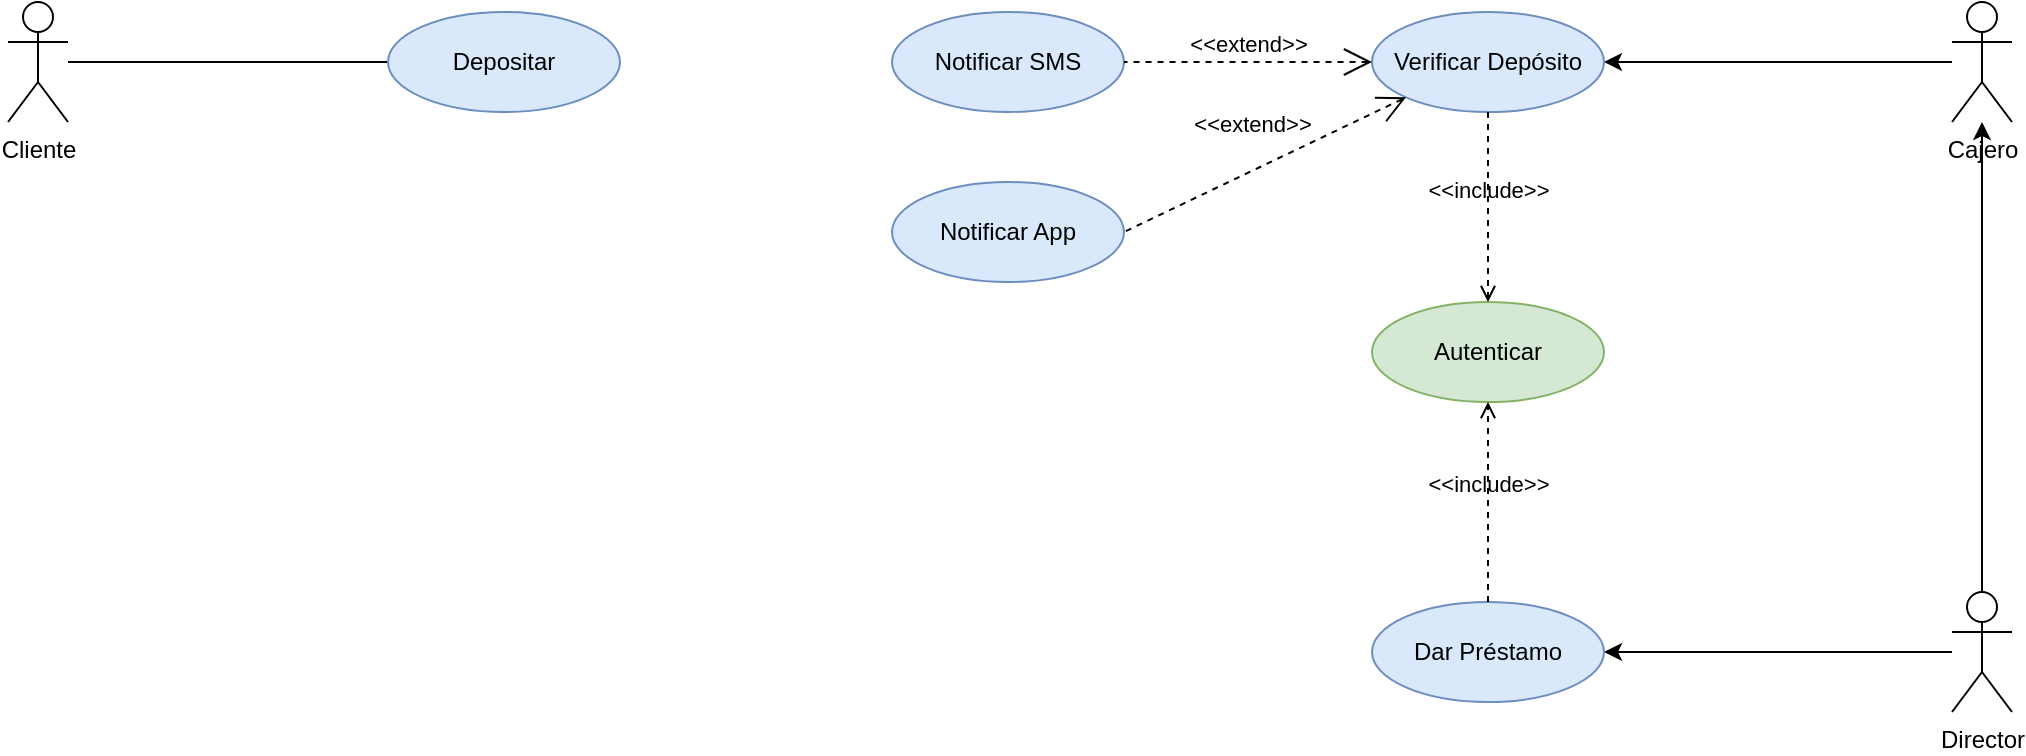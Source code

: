 <mxfile version="22.0.8" type="github">
  <diagram name="Página-1" id="fN_BX1Q7iqfhWap0hX38">
    <mxGraphModel dx="2259" dy="669" grid="1" gridSize="10" guides="1" tooltips="1" connect="1" arrows="1" fold="1" page="1" pageScale="1" pageWidth="827" pageHeight="1169" math="0" shadow="0">
      <root>
        <mxCell id="0" />
        <mxCell id="1" parent="0" />
        <mxCell id="Te2KGw7d16V4PrrXAq18-17" style="edgeStyle=orthogonalEdgeStyle;rounded=0;orthogonalLoop=1;jettySize=auto;html=1;entryX=1;entryY=0.5;entryDx=0;entryDy=0;" edge="1" parent="1" source="Te2KGw7d16V4PrrXAq18-1" target="Te2KGw7d16V4PrrXAq18-14">
          <mxGeometry relative="1" as="geometry" />
        </mxCell>
        <mxCell id="Te2KGw7d16V4PrrXAq18-1" value="Cajero" style="shape=umlActor;verticalLabelPosition=bottom;verticalAlign=top;html=1;outlineConnect=0;" vertex="1" parent="1">
          <mxGeometry x="892" y="160" width="30" height="60" as="geometry" />
        </mxCell>
        <mxCell id="Te2KGw7d16V4PrrXAq18-12" style="rounded=0;orthogonalLoop=1;jettySize=auto;html=1;entryX=0;entryY=0.5;entryDx=0;entryDy=0;endArrow=none;endFill=0;elbow=vertical;" edge="1" parent="1" source="Te2KGw7d16V4PrrXAq18-2" target="Te2KGw7d16V4PrrXAq18-10">
          <mxGeometry relative="1" as="geometry" />
        </mxCell>
        <mxCell id="Te2KGw7d16V4PrrXAq18-2" value="Cliente" style="shape=umlActor;verticalLabelPosition=bottom;verticalAlign=top;html=1;outlineConnect=0;" vertex="1" parent="1">
          <mxGeometry x="-80" y="160" width="30" height="60" as="geometry" />
        </mxCell>
        <mxCell id="Te2KGw7d16V4PrrXAq18-9" style="edgeStyle=orthogonalEdgeStyle;rounded=0;orthogonalLoop=1;jettySize=auto;html=1;" edge="1" parent="1" source="Te2KGw7d16V4PrrXAq18-5" target="Te2KGw7d16V4PrrXAq18-1">
          <mxGeometry relative="1" as="geometry" />
        </mxCell>
        <mxCell id="Te2KGw7d16V4PrrXAq18-19" style="edgeStyle=orthogonalEdgeStyle;rounded=0;orthogonalLoop=1;jettySize=auto;html=1;entryX=1;entryY=0.5;entryDx=0;entryDy=0;" edge="1" parent="1" source="Te2KGw7d16V4PrrXAq18-5" target="Te2KGw7d16V4PrrXAq18-18">
          <mxGeometry relative="1" as="geometry" />
        </mxCell>
        <mxCell id="Te2KGw7d16V4PrrXAq18-5" value="Director" style="shape=umlActor;verticalLabelPosition=bottom;verticalAlign=top;html=1;outlineConnect=0;" vertex="1" parent="1">
          <mxGeometry x="892" y="455" width="30" height="60" as="geometry" />
        </mxCell>
        <mxCell id="Te2KGw7d16V4PrrXAq18-10" value="Depositar" style="ellipse;whiteSpace=wrap;html=1;fillColor=#dae8fc;strokeColor=#6c8ebf;" vertex="1" parent="1">
          <mxGeometry x="110" y="165" width="116" height="50" as="geometry" />
        </mxCell>
        <mxCell id="Te2KGw7d16V4PrrXAq18-13" value="Autenticar" style="ellipse;whiteSpace=wrap;html=1;fillColor=#d5e8d4;strokeColor=#82b366;" vertex="1" parent="1">
          <mxGeometry x="602" y="310" width="116" height="50" as="geometry" />
        </mxCell>
        <mxCell id="Te2KGw7d16V4PrrXAq18-14" value="Verificar Depósito" style="ellipse;whiteSpace=wrap;html=1;fillColor=#dae8fc;strokeColor=#6c8ebf;" vertex="1" parent="1">
          <mxGeometry x="602" y="165" width="116" height="50" as="geometry" />
        </mxCell>
        <mxCell id="Te2KGw7d16V4PrrXAq18-15" value="&amp;lt;&amp;lt;include&amp;gt;&amp;gt;" style="edgeStyle=none;html=1;endArrow=open;verticalAlign=bottom;dashed=1;labelBackgroundColor=none;rounded=0;exitX=0.5;exitY=1;exitDx=0;exitDy=0;entryX=0.5;entryY=0;entryDx=0;entryDy=0;" edge="1" parent="1" source="Te2KGw7d16V4PrrXAq18-14" target="Te2KGw7d16V4PrrXAq18-13">
          <mxGeometry width="160" relative="1" as="geometry">
            <mxPoint x="602" y="250" as="sourcePoint" />
            <mxPoint x="762" y="250" as="targetPoint" />
          </mxGeometry>
        </mxCell>
        <mxCell id="Te2KGw7d16V4PrrXAq18-18" value="Dar Préstamo" style="ellipse;whiteSpace=wrap;html=1;fillColor=#dae8fc;strokeColor=#6c8ebf;" vertex="1" parent="1">
          <mxGeometry x="602" y="460" width="116" height="50" as="geometry" />
        </mxCell>
        <mxCell id="Te2KGw7d16V4PrrXAq18-20" value="&amp;lt;&amp;lt;include&amp;gt;&amp;gt;" style="edgeStyle=none;html=1;endArrow=open;verticalAlign=bottom;dashed=1;labelBackgroundColor=none;rounded=0;exitX=0.5;exitY=0;exitDx=0;exitDy=0;entryX=0.5;entryY=1;entryDx=0;entryDy=0;" edge="1" parent="1" source="Te2KGw7d16V4PrrXAq18-18" target="Te2KGw7d16V4PrrXAq18-13">
          <mxGeometry width="160" relative="1" as="geometry">
            <mxPoint x="670" y="225" as="sourcePoint" />
            <mxPoint x="670" y="320" as="targetPoint" />
          </mxGeometry>
        </mxCell>
        <mxCell id="Te2KGw7d16V4PrrXAq18-21" value="Notificar SMS" style="ellipse;whiteSpace=wrap;html=1;fillColor=#dae8fc;strokeColor=#6c8ebf;" vertex="1" parent="1">
          <mxGeometry x="362" y="165" width="116" height="50" as="geometry" />
        </mxCell>
        <mxCell id="Te2KGw7d16V4PrrXAq18-22" value="Notificar App" style="ellipse;whiteSpace=wrap;html=1;fillColor=#dae8fc;strokeColor=#6c8ebf;" vertex="1" parent="1">
          <mxGeometry x="362" y="250" width="116" height="50" as="geometry" />
        </mxCell>
        <mxCell id="Te2KGw7d16V4PrrXAq18-23" value="&amp;lt;&amp;lt;extend&amp;gt;&amp;gt;" style="edgeStyle=none;html=1;startArrow=open;endArrow=none;startSize=12;verticalAlign=bottom;dashed=1;labelBackgroundColor=none;rounded=0;entryX=1;entryY=0.5;entryDx=0;entryDy=0;exitX=0;exitY=0.5;exitDx=0;exitDy=0;" edge="1" parent="1" source="Te2KGw7d16V4PrrXAq18-14" target="Te2KGw7d16V4PrrXAq18-21">
          <mxGeometry width="160" relative="1" as="geometry">
            <mxPoint x="202" y="310" as="sourcePoint" />
            <mxPoint x="362" y="310" as="targetPoint" />
          </mxGeometry>
        </mxCell>
        <mxCell id="Te2KGw7d16V4PrrXAq18-24" value="&amp;lt;&amp;lt;extend&amp;gt;&amp;gt;" style="edgeStyle=none;html=1;startArrow=open;endArrow=none;startSize=12;verticalAlign=bottom;dashed=1;labelBackgroundColor=none;rounded=0;entryX=1;entryY=0.5;entryDx=0;entryDy=0;exitX=0;exitY=1;exitDx=0;exitDy=0;" edge="1" parent="1" source="Te2KGw7d16V4PrrXAq18-14" target="Te2KGw7d16V4PrrXAq18-22">
          <mxGeometry x="0.013" y="-13" width="160" relative="1" as="geometry">
            <mxPoint x="582" y="200" as="sourcePoint" />
            <mxPoint x="488" y="200" as="targetPoint" />
            <mxPoint as="offset" />
          </mxGeometry>
        </mxCell>
      </root>
    </mxGraphModel>
  </diagram>
</mxfile>
